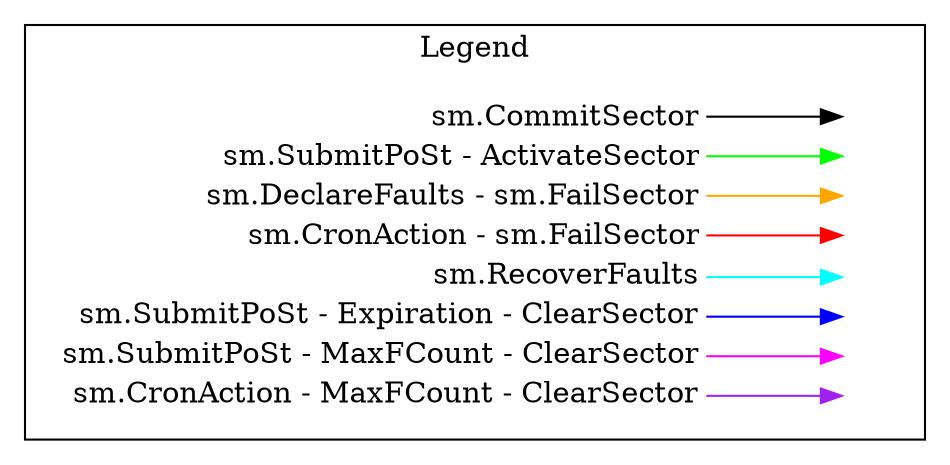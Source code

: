 digraph {
  rankdir=LR
  node [shape=plaintext]
  subgraph cluster_01 {
    // black: sm.CommitSector
    // green: sm.SubmitPoSt - ActivateSectors
    // orange: sm.DeclareFaults - sm.FailSector
    // red: sm.CronAction - sm.FailSector
    // cyan: sm.RecoverFaults
    // blue: sm.SubmitPoSt - Expiration - ClearSector
    // magenta: sm.SubmitPoSt - MaxFCount - ClearSector
    // purple: sm.CronAction - MaxFCount - ClearSector
    label = "Legend";
    key [label=<<table border="0" cellpadding="2" cellspacing="0" cellborder="0">
      <tr><td align="right" port="i1">sm.CommitSector</td></tr>
      <tr><td align="right" port="i2">sm.SubmitPoSt - ActivateSector</td></tr>
      <tr><td align="right" port="i3">sm.DeclareFaults - sm.FailSector</td></tr>
      <tr><td align="right" port="i4">sm.CronAction - sm.FailSector</td></tr>
      <tr><td align="right" port="i5">sm.RecoverFaults</td></tr>
      <tr><td align="right" port="i6">sm.SubmitPoSt - Expiration - ClearSector</td></tr>
      <tr><td align="right" port="i7">sm.SubmitPoSt - MaxFCount - ClearSector</td></tr>
      <tr><td align="right" port="i8">sm.CronAction - MaxFCount - ClearSector</td></tr>

      </table>>]
    key2 [label=<<table border="0" cellpadding="2" cellspacing="0" cellborder="0">
      <tr><td port="i1">&nbsp;</td></tr>
      <tr><td port="i2">&nbsp;</td></tr>
      <tr><td port="i3">&nbsp;</td></tr>
      <tr><td port="i4">&nbsp;</td></tr>
      <tr><td port="i5">&nbsp;</td></tr>
      <tr><td port="i6">&nbsp;</td></tr>
      <tr><td port="i7">&nbsp;</td></tr>
      <tr><td port="i8">&nbsp;</td></tr>
      </table>>]
    key:i1:e -> key2:i1:w [color=black]
    key:i2:e -> key2:i2:w [color=green]
    key:i3:e -> key2:i3:w [color=orange]
    key:i4:e -> key2:i4:w [color=red]
    key:i5:e -> key2:i5:w [color=cyan]
    key:i6:e -> key2:i6:w [color=blue]
    key:i7:e -> key2:i7:w [color=magenta]
    key:i8:e -> key2:i8:w [color=purple]
  }
}
